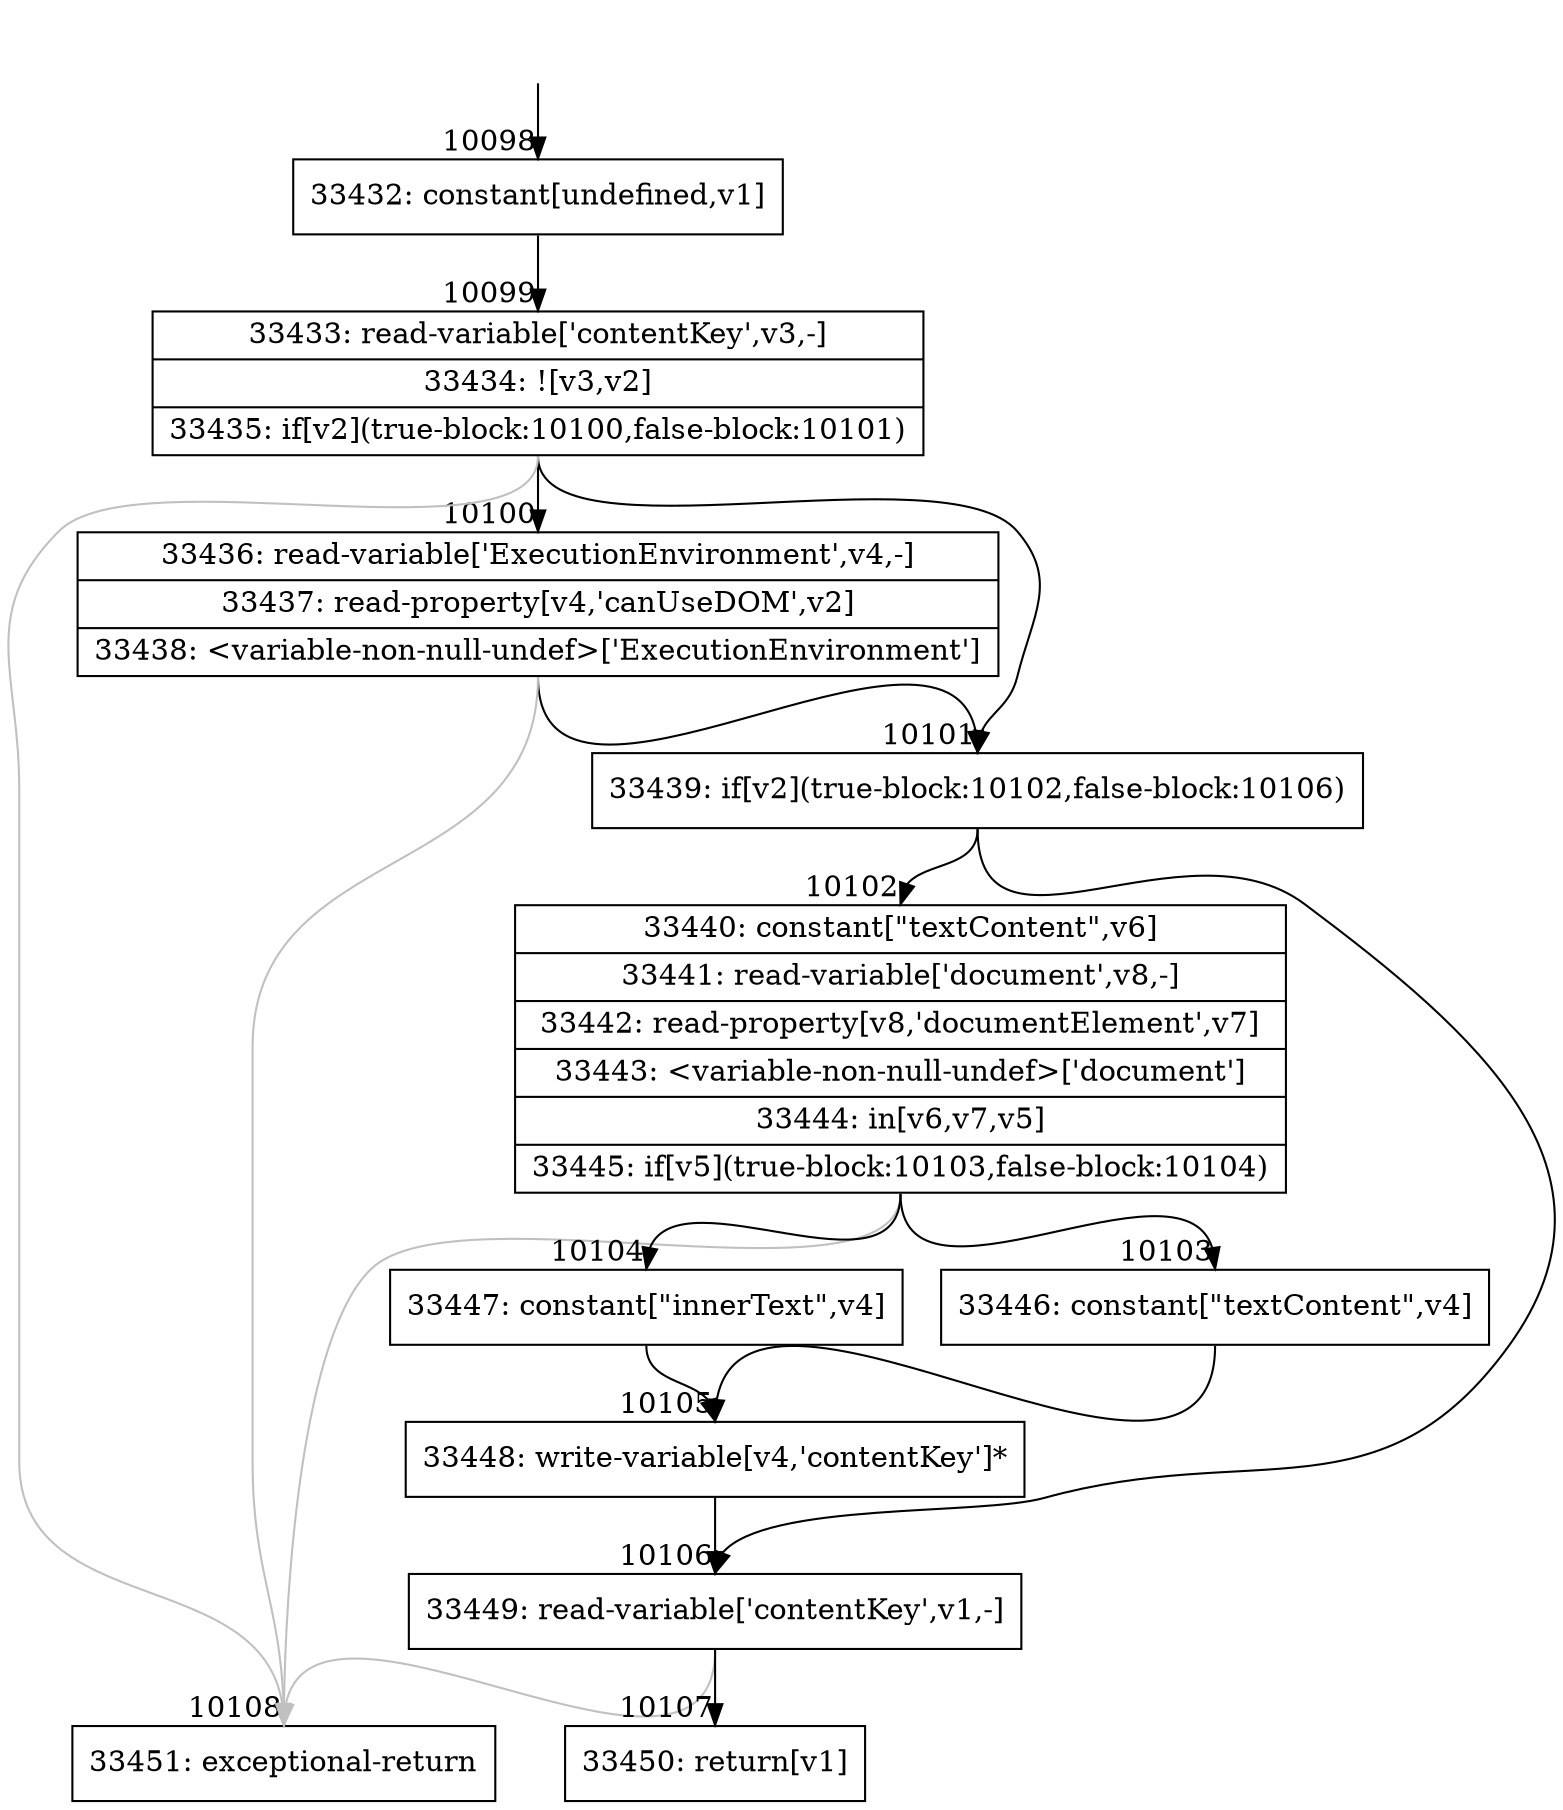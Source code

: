 digraph {
rankdir="TD"
BB_entry758[shape=none,label=""];
BB_entry758 -> BB10098 [tailport=s, headport=n, headlabel="    10098"]
BB10098 [shape=record label="{33432: constant[undefined,v1]}" ] 
BB10098 -> BB10099 [tailport=s, headport=n, headlabel="      10099"]
BB10099 [shape=record label="{33433: read-variable['contentKey',v3,-]|33434: ![v3,v2]|33435: if[v2](true-block:10100,false-block:10101)}" ] 
BB10099 -> BB10101 [tailport=s, headport=n, headlabel="      10101"]
BB10099 -> BB10100 [tailport=s, headport=n, headlabel="      10100"]
BB10099 -> BB10108 [tailport=s, headport=n, color=gray, headlabel="      10108"]
BB10100 [shape=record label="{33436: read-variable['ExecutionEnvironment',v4,-]|33437: read-property[v4,'canUseDOM',v2]|33438: \<variable-non-null-undef\>['ExecutionEnvironment']}" ] 
BB10100 -> BB10101 [tailport=s, headport=n]
BB10100 -> BB10108 [tailport=s, headport=n, color=gray]
BB10101 [shape=record label="{33439: if[v2](true-block:10102,false-block:10106)}" ] 
BB10101 -> BB10102 [tailport=s, headport=n, headlabel="      10102"]
BB10101 -> BB10106 [tailport=s, headport=n, headlabel="      10106"]
BB10102 [shape=record label="{33440: constant[\"textContent\",v6]|33441: read-variable['document',v8,-]|33442: read-property[v8,'documentElement',v7]|33443: \<variable-non-null-undef\>['document']|33444: in[v6,v7,v5]|33445: if[v5](true-block:10103,false-block:10104)}" ] 
BB10102 -> BB10103 [tailport=s, headport=n, headlabel="      10103"]
BB10102 -> BB10104 [tailport=s, headport=n, headlabel="      10104"]
BB10102 -> BB10108 [tailport=s, headport=n, color=gray]
BB10103 [shape=record label="{33446: constant[\"textContent\",v4]}" ] 
BB10103 -> BB10105 [tailport=s, headport=n, headlabel="      10105"]
BB10104 [shape=record label="{33447: constant[\"innerText\",v4]}" ] 
BB10104 -> BB10105 [tailport=s, headport=n]
BB10105 [shape=record label="{33448: write-variable[v4,'contentKey']*}" ] 
BB10105 -> BB10106 [tailport=s, headport=n]
BB10106 [shape=record label="{33449: read-variable['contentKey',v1,-]}" ] 
BB10106 -> BB10107 [tailport=s, headport=n, headlabel="      10107"]
BB10106 -> BB10108 [tailport=s, headport=n, color=gray]
BB10107 [shape=record label="{33450: return[v1]}" ] 
BB10108 [shape=record label="{33451: exceptional-return}" ] 
//#$~ 18135
}
